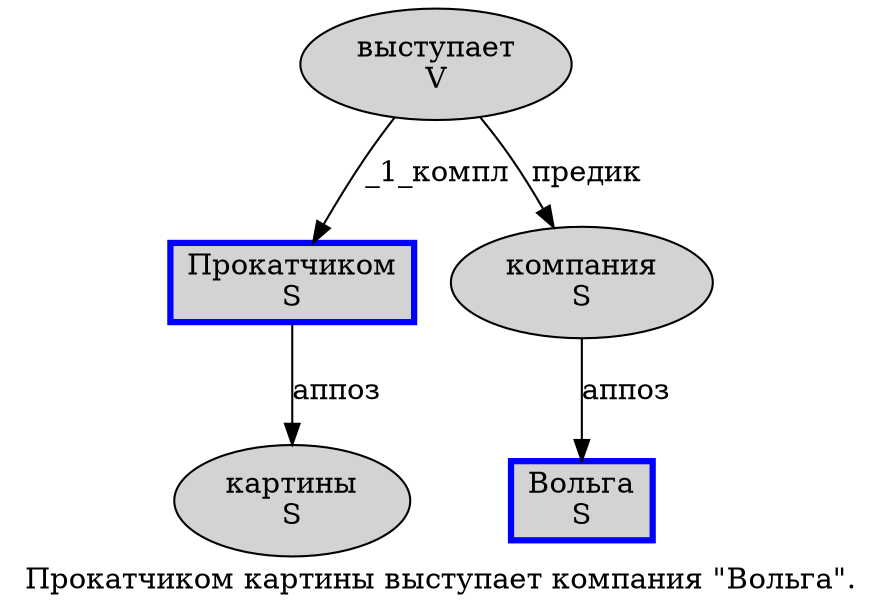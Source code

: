 digraph SENTENCE_1681 {
	graph [label="Прокатчиком картины выступает компания \"Вольга\"."]
	node [style=filled]
		0 [label="Прокатчиком
S" color=blue fillcolor=lightgray penwidth=3 shape=box]
		1 [label="картины
S" color="" fillcolor=lightgray penwidth=1 shape=ellipse]
		2 [label="выступает
V" color="" fillcolor=lightgray penwidth=1 shape=ellipse]
		3 [label="компания
S" color="" fillcolor=lightgray penwidth=1 shape=ellipse]
		5 [label="Вольга
S" color=blue fillcolor=lightgray penwidth=3 shape=box]
			0 -> 1 [label="аппоз"]
			3 -> 5 [label="аппоз"]
			2 -> 0 [label="_1_компл"]
			2 -> 3 [label="предик"]
}